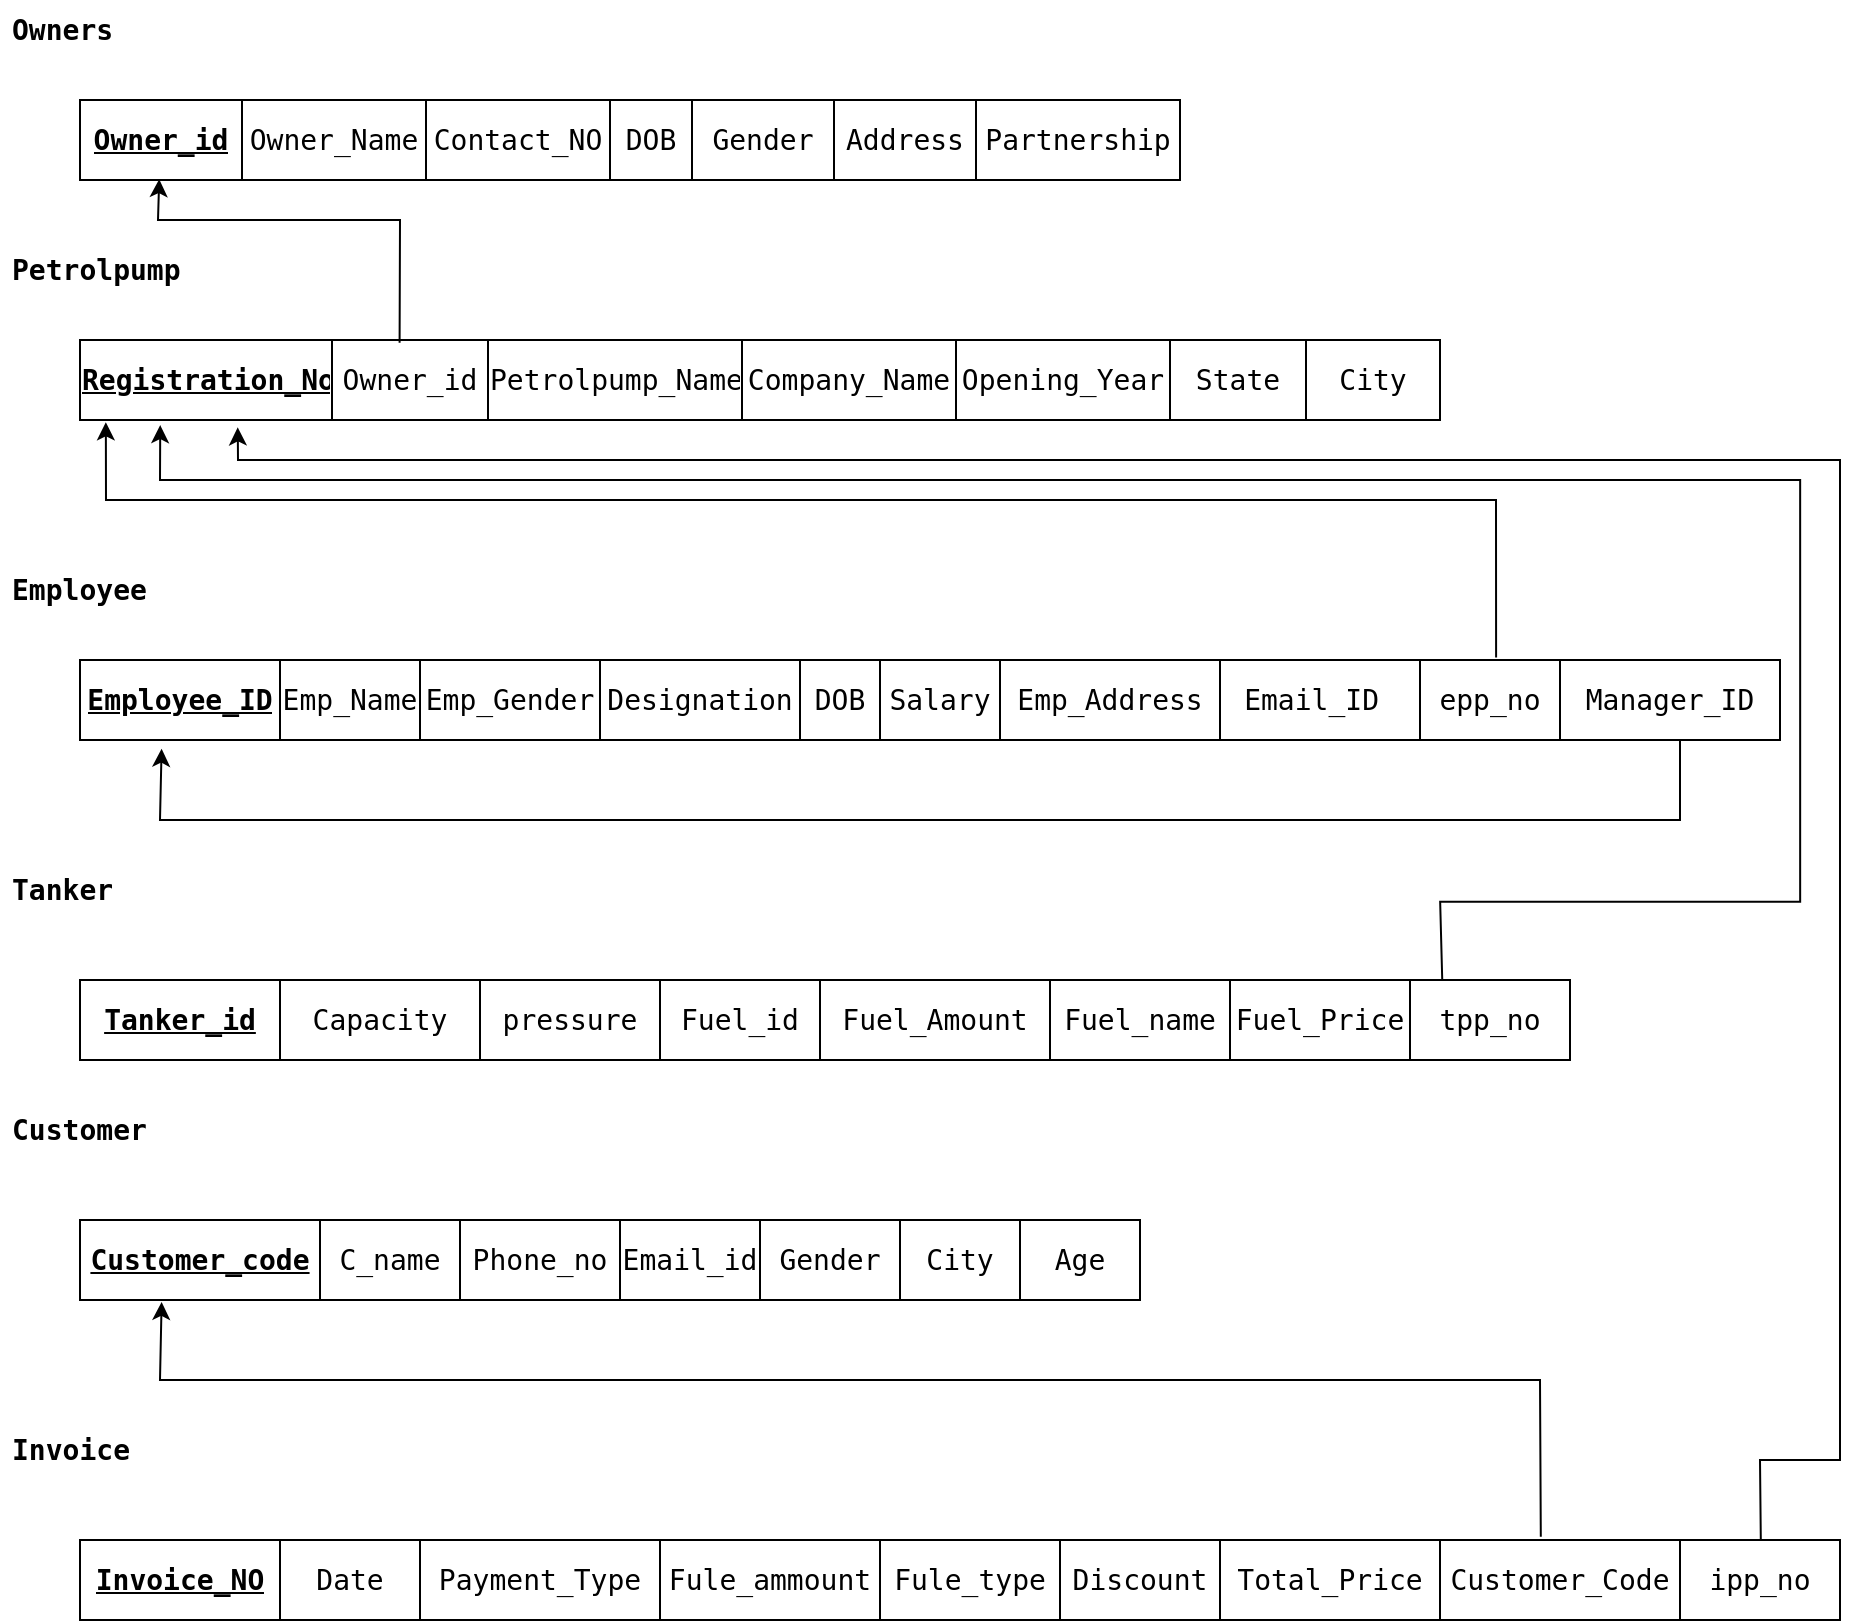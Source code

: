 <mxfile version="24.0.6" type="github">
  <diagram id="R2lEEEUBdFMjLlhIrx00" name="Page-1">
    <mxGraphModel dx="1623" dy="1943" grid="1" gridSize="10" guides="1" tooltips="1" connect="1" arrows="1" fold="1" page="1" pageScale="1" pageWidth="850" pageHeight="1100" math="0" shadow="0" extFonts="Permanent Marker^https://fonts.googleapis.com/css?family=Permanent+Marker">
      <root>
        <mxCell id="0" />
        <mxCell id="1" parent="0" />
        <mxCell id="Av1cpm-TCol3Lj4Ls6jg-45" value="" style="shape=table;startSize=0;container=1;collapsible=0;childLayout=tableLayout;" vertex="1" parent="1">
          <mxGeometry x="120" y="160" width="680" height="40" as="geometry" />
        </mxCell>
        <mxCell id="Av1cpm-TCol3Lj4Ls6jg-46" value="" style="shape=tableRow;horizontal=0;startSize=0;swimlaneHead=0;swimlaneBody=0;strokeColor=inherit;top=0;left=0;bottom=0;right=0;collapsible=0;dropTarget=0;fillColor=none;points=[[0,0.5],[1,0.5]];portConstraint=eastwest;" vertex="1" parent="Av1cpm-TCol3Lj4Ls6jg-45">
          <mxGeometry width="680" height="40" as="geometry" />
        </mxCell>
        <mxCell id="Av1cpm-TCol3Lj4Ls6jg-47" value="&lt;span style=&quot;font-family: &amp;quot;Söhne Mono&amp;quot;, Monaco, &amp;quot;Andale Mono&amp;quot;, &amp;quot;Ubuntu Mono&amp;quot;, monospace; font-size: 14px; text-align: left; white-space: pre; background-color: rgb(255, 255, 255);&quot;&gt;&lt;b style=&quot;&quot;&gt;&lt;u style=&quot;&quot;&gt;Registration_No&lt;/u&gt;&lt;/b&gt;&lt;/span&gt;" style="shape=partialRectangle;html=1;whiteSpace=wrap;connectable=0;strokeColor=inherit;overflow=hidden;fillColor=none;top=0;left=0;bottom=0;right=0;pointerEvents=1;" vertex="1" parent="Av1cpm-TCol3Lj4Ls6jg-46">
          <mxGeometry width="126" height="40" as="geometry">
            <mxRectangle width="126" height="40" as="alternateBounds" />
          </mxGeometry>
        </mxCell>
        <mxCell id="Av1cpm-TCol3Lj4Ls6jg-48" value="&lt;span style=&quot;font-family: &amp;quot;Söhne Mono&amp;quot;, Monaco, &amp;quot;Andale Mono&amp;quot;, &amp;quot;Ubuntu Mono&amp;quot;, monospace; font-size: 14px; text-align: left; white-space: pre; background-color: rgb(255, 255, 255);&quot;&gt;Owner_id&lt;/span&gt;" style="shape=partialRectangle;html=1;whiteSpace=wrap;connectable=0;strokeColor=inherit;overflow=hidden;fillColor=none;top=0;left=0;bottom=0;right=0;pointerEvents=1;" vertex="1" parent="Av1cpm-TCol3Lj4Ls6jg-46">
          <mxGeometry x="126" width="78" height="40" as="geometry">
            <mxRectangle width="78" height="40" as="alternateBounds" />
          </mxGeometry>
        </mxCell>
        <mxCell id="Av1cpm-TCol3Lj4Ls6jg-49" value="&lt;span style=&quot;font-family: &amp;quot;Söhne Mono&amp;quot;, Monaco, &amp;quot;Andale Mono&amp;quot;, &amp;quot;Ubuntu Mono&amp;quot;, monospace; font-size: 14px; text-align: left; white-space: pre; background-color: rgb(255, 255, 255);&quot;&gt;Petrolpump_Name&lt;/span&gt;" style="shape=partialRectangle;html=1;whiteSpace=wrap;connectable=0;strokeColor=inherit;overflow=hidden;fillColor=none;top=0;left=0;bottom=0;right=0;pointerEvents=1;" vertex="1" parent="Av1cpm-TCol3Lj4Ls6jg-46">
          <mxGeometry x="204" width="127" height="40" as="geometry">
            <mxRectangle width="127" height="40" as="alternateBounds" />
          </mxGeometry>
        </mxCell>
        <mxCell id="Av1cpm-TCol3Lj4Ls6jg-50" value="&lt;span style=&quot;font-family: &amp;quot;Söhne Mono&amp;quot;, Monaco, &amp;quot;Andale Mono&amp;quot;, &amp;quot;Ubuntu Mono&amp;quot;, monospace; font-size: 14px; text-align: left; white-space: pre; background-color: rgb(255, 255, 255);&quot;&gt;Company_Name&lt;/span&gt;" style="shape=partialRectangle;html=1;whiteSpace=wrap;connectable=0;strokeColor=inherit;overflow=hidden;fillColor=none;top=0;left=0;bottom=0;right=0;pointerEvents=1;" vertex="1" parent="Av1cpm-TCol3Lj4Ls6jg-46">
          <mxGeometry x="331" width="107" height="40" as="geometry">
            <mxRectangle width="107" height="40" as="alternateBounds" />
          </mxGeometry>
        </mxCell>
        <mxCell id="Av1cpm-TCol3Lj4Ls6jg-51" value="&lt;span style=&quot;font-family: &amp;quot;Söhne Mono&amp;quot;, Monaco, &amp;quot;Andale Mono&amp;quot;, &amp;quot;Ubuntu Mono&amp;quot;, monospace; font-size: 14px; text-align: left; white-space: pre; background-color: rgb(255, 255, 255);&quot;&gt;Opening_Year&lt;/span&gt;" style="shape=partialRectangle;html=1;whiteSpace=wrap;connectable=0;strokeColor=inherit;overflow=hidden;fillColor=none;top=0;left=0;bottom=0;right=0;pointerEvents=1;" vertex="1" parent="Av1cpm-TCol3Lj4Ls6jg-46">
          <mxGeometry x="438" width="107" height="40" as="geometry">
            <mxRectangle width="107" height="40" as="alternateBounds" />
          </mxGeometry>
        </mxCell>
        <mxCell id="Av1cpm-TCol3Lj4Ls6jg-52" value="&lt;span style=&quot;font-family: &amp;quot;Söhne Mono&amp;quot;, Monaco, &amp;quot;Andale Mono&amp;quot;, &amp;quot;Ubuntu Mono&amp;quot;, monospace; font-size: 14px; text-align: left; white-space: pre; background-color: rgb(255, 255, 255);&quot;&gt;State&lt;/span&gt;" style="shape=partialRectangle;html=1;whiteSpace=wrap;connectable=0;strokeColor=inherit;overflow=hidden;fillColor=none;top=0;left=0;bottom=0;right=0;pointerEvents=1;" vertex="1" parent="Av1cpm-TCol3Lj4Ls6jg-46">
          <mxGeometry x="545" width="68" height="40" as="geometry">
            <mxRectangle width="68" height="40" as="alternateBounds" />
          </mxGeometry>
        </mxCell>
        <mxCell id="Av1cpm-TCol3Lj4Ls6jg-53" value="&lt;span style=&quot;font-family: &amp;quot;Söhne Mono&amp;quot;, Monaco, &amp;quot;Andale Mono&amp;quot;, &amp;quot;Ubuntu Mono&amp;quot;, monospace; font-size: 14px; text-align: left; white-space: pre; background-color: rgb(255, 255, 255);&quot;&gt;City&lt;/span&gt;" style="shape=partialRectangle;html=1;whiteSpace=wrap;connectable=0;strokeColor=inherit;overflow=hidden;fillColor=none;top=0;left=0;bottom=0;right=0;pointerEvents=1;" vertex="1" parent="Av1cpm-TCol3Lj4Ls6jg-46">
          <mxGeometry x="613" width="67" height="40" as="geometry">
            <mxRectangle width="67" height="40" as="alternateBounds" />
          </mxGeometry>
        </mxCell>
        <mxCell id="Av1cpm-TCol3Lj4Ls6jg-55" value="" style="endArrow=classic;html=1;rounded=0;entryX=0.072;entryY=0.989;entryDx=0;entryDy=0;entryPerimeter=0;exitX=0.235;exitY=0.035;exitDx=0;exitDy=0;exitPerimeter=0;" edge="1" parent="1" source="Av1cpm-TCol3Lj4Ls6jg-46" target="Av1cpm-TCol3Lj4Ls6jg-37">
          <mxGeometry width="50" height="50" relative="1" as="geometry">
            <mxPoint x="162.5" y="119.72" as="sourcePoint" />
            <mxPoint x="270" y="230" as="targetPoint" />
            <Array as="points">
              <mxPoint x="280" y="100" />
              <mxPoint x="159" y="100" />
            </Array>
          </mxGeometry>
        </mxCell>
        <mxCell id="Av1cpm-TCol3Lj4Ls6jg-56" value="" style="shape=table;startSize=0;container=1;collapsible=0;childLayout=tableLayout;" vertex="1" parent="1">
          <mxGeometry x="120" y="320" width="850" height="40" as="geometry" />
        </mxCell>
        <mxCell id="Av1cpm-TCol3Lj4Ls6jg-57" value="" style="shape=tableRow;horizontal=0;startSize=0;swimlaneHead=0;swimlaneBody=0;strokeColor=inherit;top=0;left=0;bottom=0;right=0;collapsible=0;dropTarget=0;fillColor=none;points=[[0,0.5],[1,0.5]];portConstraint=eastwest;" vertex="1" parent="Av1cpm-TCol3Lj4Ls6jg-56">
          <mxGeometry width="850" height="40" as="geometry" />
        </mxCell>
        <mxCell id="Av1cpm-TCol3Lj4Ls6jg-58" value="&lt;span style=&quot;font-family: &amp;quot;Söhne Mono&amp;quot;, Monaco, &amp;quot;Andale Mono&amp;quot;, &amp;quot;Ubuntu Mono&amp;quot;, monospace; font-size: 14px; text-align: left; white-space: pre; background-color: rgb(255, 255, 255);&quot;&gt;&lt;b&gt;&lt;u&gt;Employee_ID&lt;/u&gt;&lt;/b&gt;&lt;/span&gt;" style="shape=partialRectangle;html=1;whiteSpace=wrap;connectable=0;strokeColor=inherit;overflow=hidden;fillColor=none;top=0;left=0;bottom=0;right=0;pointerEvents=1;" vertex="1" parent="Av1cpm-TCol3Lj4Ls6jg-57">
          <mxGeometry width="100" height="40" as="geometry">
            <mxRectangle width="100" height="40" as="alternateBounds" />
          </mxGeometry>
        </mxCell>
        <mxCell id="Av1cpm-TCol3Lj4Ls6jg-59" value="&lt;span style=&quot;font-family: &amp;quot;Söhne Mono&amp;quot;, Monaco, &amp;quot;Andale Mono&amp;quot;, &amp;quot;Ubuntu Mono&amp;quot;, monospace; font-size: 14px; text-align: left; white-space: pre; background-color: rgb(255, 255, 255);&quot;&gt;Emp_Name&lt;/span&gt;" style="shape=partialRectangle;html=1;whiteSpace=wrap;connectable=0;strokeColor=inherit;overflow=hidden;fillColor=none;top=0;left=0;bottom=0;right=0;pointerEvents=1;" vertex="1" parent="Av1cpm-TCol3Lj4Ls6jg-57">
          <mxGeometry x="100" width="70" height="40" as="geometry">
            <mxRectangle width="70" height="40" as="alternateBounds" />
          </mxGeometry>
        </mxCell>
        <mxCell id="Av1cpm-TCol3Lj4Ls6jg-60" value="&lt;span style=&quot;font-family: &amp;quot;Söhne Mono&amp;quot;, Monaco, &amp;quot;Andale Mono&amp;quot;, &amp;quot;Ubuntu Mono&amp;quot;, monospace; font-size: 14px; text-align: left; white-space: pre; background-color: rgb(255, 255, 255);&quot;&gt;Emp_Gender&lt;/span&gt;" style="shape=partialRectangle;html=1;whiteSpace=wrap;connectable=0;strokeColor=inherit;overflow=hidden;fillColor=none;top=0;left=0;bottom=0;right=0;pointerEvents=1;" vertex="1" parent="Av1cpm-TCol3Lj4Ls6jg-57">
          <mxGeometry x="170" width="90" height="40" as="geometry">
            <mxRectangle width="90" height="40" as="alternateBounds" />
          </mxGeometry>
        </mxCell>
        <mxCell id="Av1cpm-TCol3Lj4Ls6jg-61" value="&lt;span style=&quot;font-family: &amp;quot;Söhne Mono&amp;quot;, Monaco, &amp;quot;Andale Mono&amp;quot;, &amp;quot;Ubuntu Mono&amp;quot;, monospace; font-size: 14px; text-align: left; white-space: pre; background-color: rgb(255, 255, 255);&quot;&gt;Designation&lt;/span&gt;" style="shape=partialRectangle;html=1;whiteSpace=wrap;connectable=0;strokeColor=inherit;overflow=hidden;fillColor=none;top=0;left=0;bottom=0;right=0;pointerEvents=1;" vertex="1" parent="Av1cpm-TCol3Lj4Ls6jg-57">
          <mxGeometry x="260" width="100" height="40" as="geometry">
            <mxRectangle width="100" height="40" as="alternateBounds" />
          </mxGeometry>
        </mxCell>
        <mxCell id="Av1cpm-TCol3Lj4Ls6jg-62" value="&lt;span style=&quot;font-family: &amp;quot;Söhne Mono&amp;quot;, Monaco, &amp;quot;Andale Mono&amp;quot;, &amp;quot;Ubuntu Mono&amp;quot;, monospace; font-size: 14px; text-align: left; white-space: pre; background-color: rgb(255, 255, 255);&quot;&gt;DOB&lt;/span&gt;" style="shape=partialRectangle;html=1;whiteSpace=wrap;connectable=0;strokeColor=inherit;overflow=hidden;fillColor=none;top=0;left=0;bottom=0;right=0;pointerEvents=1;" vertex="1" parent="Av1cpm-TCol3Lj4Ls6jg-57">
          <mxGeometry x="360" width="40" height="40" as="geometry">
            <mxRectangle width="40" height="40" as="alternateBounds" />
          </mxGeometry>
        </mxCell>
        <mxCell id="Av1cpm-TCol3Lj4Ls6jg-63" value="&lt;span style=&quot;font-family: &amp;quot;Söhne Mono&amp;quot;, Monaco, &amp;quot;Andale Mono&amp;quot;, &amp;quot;Ubuntu Mono&amp;quot;, monospace; font-size: 14px; text-align: left; white-space: pre; background-color: rgb(255, 255, 255);&quot;&gt;Salary&lt;/span&gt;" style="shape=partialRectangle;html=1;whiteSpace=wrap;connectable=0;strokeColor=inherit;overflow=hidden;fillColor=none;top=0;left=0;bottom=0;right=0;pointerEvents=1;" vertex="1" parent="Av1cpm-TCol3Lj4Ls6jg-57">
          <mxGeometry x="400" width="60" height="40" as="geometry">
            <mxRectangle width="60" height="40" as="alternateBounds" />
          </mxGeometry>
        </mxCell>
        <mxCell id="Av1cpm-TCol3Lj4Ls6jg-64" value="&lt;span style=&quot;font-family: &amp;quot;Söhne Mono&amp;quot;, Monaco, &amp;quot;Andale Mono&amp;quot;, &amp;quot;Ubuntu Mono&amp;quot;, monospace; font-size: 14px; text-align: left; white-space: pre; background-color: rgb(255, 255, 255);&quot;&gt;Emp_Address&lt;/span&gt;" style="shape=partialRectangle;html=1;whiteSpace=wrap;connectable=0;strokeColor=inherit;overflow=hidden;fillColor=none;top=0;left=0;bottom=0;right=0;pointerEvents=1;" vertex="1" parent="Av1cpm-TCol3Lj4Ls6jg-57">
          <mxGeometry x="460" width="110" height="40" as="geometry">
            <mxRectangle width="110" height="40" as="alternateBounds" />
          </mxGeometry>
        </mxCell>
        <mxCell id="Av1cpm-TCol3Lj4Ls6jg-65" value="&lt;span style=&quot;font-family: &amp;quot;Söhne Mono&amp;quot;, Monaco, &amp;quot;Andale Mono&amp;quot;, &amp;quot;Ubuntu Mono&amp;quot;, monospace; font-size: 14px; text-align: left; white-space: pre; background-color: rgb(255, 255, 255);&quot;&gt;Email_ID &lt;/span&gt;" style="shape=partialRectangle;html=1;whiteSpace=wrap;connectable=0;strokeColor=inherit;overflow=hidden;fillColor=none;top=0;left=0;bottom=0;right=0;pointerEvents=1;" vertex="1" parent="Av1cpm-TCol3Lj4Ls6jg-57">
          <mxGeometry x="570" width="100" height="40" as="geometry">
            <mxRectangle width="100" height="40" as="alternateBounds" />
          </mxGeometry>
        </mxCell>
        <mxCell id="Av1cpm-TCol3Lj4Ls6jg-66" value="&lt;span style=&quot;font-family: &amp;quot;Söhne Mono&amp;quot;, Monaco, &amp;quot;Andale Mono&amp;quot;, &amp;quot;Ubuntu Mono&amp;quot;, monospace; font-size: 14px; text-align: left; white-space: pre; background-color: rgb(255, 255, 255);&quot;&gt;epp_no&lt;/span&gt;" style="shape=partialRectangle;html=1;whiteSpace=wrap;connectable=0;strokeColor=inherit;overflow=hidden;fillColor=none;top=0;left=0;bottom=0;right=0;pointerEvents=1;" vertex="1" parent="Av1cpm-TCol3Lj4Ls6jg-57">
          <mxGeometry x="670" width="70" height="40" as="geometry">
            <mxRectangle width="70" height="40" as="alternateBounds" />
          </mxGeometry>
        </mxCell>
        <mxCell id="Av1cpm-TCol3Lj4Ls6jg-67" value="&lt;span style=&quot;font-family: &amp;quot;Söhne Mono&amp;quot;, Monaco, &amp;quot;Andale Mono&amp;quot;, &amp;quot;Ubuntu Mono&amp;quot;, monospace; font-size: 14px; text-align: left; white-space: pre; background-color: rgb(255, 255, 255);&quot;&gt;Manager_ID&lt;/span&gt;" style="shape=partialRectangle;html=1;whiteSpace=wrap;connectable=0;strokeColor=inherit;overflow=hidden;fillColor=none;top=0;left=0;bottom=0;right=0;pointerEvents=1;" vertex="1" parent="Av1cpm-TCol3Lj4Ls6jg-57">
          <mxGeometry x="740" width="110" height="40" as="geometry">
            <mxRectangle width="110" height="40" as="alternateBounds" />
          </mxGeometry>
        </mxCell>
        <mxCell id="Av1cpm-TCol3Lj4Ls6jg-69" value="" style="endArrow=classic;html=1;rounded=0;entryX=0.048;entryY=1.109;entryDx=0;entryDy=0;entryPerimeter=0;" edge="1" parent="Av1cpm-TCol3Lj4Ls6jg-56" target="Av1cpm-TCol3Lj4Ls6jg-57">
          <mxGeometry width="50" height="50" relative="1" as="geometry">
            <mxPoint x="800" y="40" as="sourcePoint" />
            <mxPoint x="460" y="150" as="targetPoint" />
            <Array as="points">
              <mxPoint x="800" y="80" />
              <mxPoint x="40" y="80" />
            </Array>
          </mxGeometry>
        </mxCell>
        <mxCell id="Av1cpm-TCol3Lj4Ls6jg-68" value="" style="endArrow=classic;html=1;rounded=0;entryX=0.019;entryY=1.029;entryDx=0;entryDy=0;entryPerimeter=0;exitX=0.833;exitY=-0.032;exitDx=0;exitDy=0;exitPerimeter=0;" edge="1" parent="1" source="Av1cpm-TCol3Lj4Ls6jg-57" target="Av1cpm-TCol3Lj4Ls6jg-46">
          <mxGeometry width="50" height="50" relative="1" as="geometry">
            <mxPoint x="460" y="400" as="sourcePoint" />
            <mxPoint x="70" y="260" as="targetPoint" />
            <Array as="points">
              <mxPoint x="828" y="240" />
              <mxPoint x="133" y="240" />
            </Array>
          </mxGeometry>
        </mxCell>
        <mxCell id="Av1cpm-TCol3Lj4Ls6jg-70" value="" style="shape=table;startSize=0;container=1;collapsible=0;childLayout=tableLayout;" vertex="1" parent="1">
          <mxGeometry x="120" y="480" width="745" height="40" as="geometry" />
        </mxCell>
        <mxCell id="Av1cpm-TCol3Lj4Ls6jg-71" value="" style="shape=tableRow;horizontal=0;startSize=0;swimlaneHead=0;swimlaneBody=0;strokeColor=inherit;top=0;left=0;bottom=0;right=0;collapsible=0;dropTarget=0;fillColor=none;points=[[0,0.5],[1,0.5]];portConstraint=eastwest;" vertex="1" parent="Av1cpm-TCol3Lj4Ls6jg-70">
          <mxGeometry width="745" height="40" as="geometry" />
        </mxCell>
        <mxCell id="Av1cpm-TCol3Lj4Ls6jg-72" value="&lt;b style=&quot;font-family: &amp;quot;Söhne Mono&amp;quot;, Monaco, &amp;quot;Andale Mono&amp;quot;, &amp;quot;Ubuntu Mono&amp;quot;, monospace; font-size: 14px; text-align: left; white-space: pre;&quot;&gt;&lt;u&gt;Tanker_id&lt;/u&gt;&lt;/b&gt;" style="shape=partialRectangle;html=1;whiteSpace=wrap;connectable=0;strokeColor=inherit;overflow=hidden;fillColor=none;top=0;left=0;bottom=0;right=0;pointerEvents=1;" vertex="1" parent="Av1cpm-TCol3Lj4Ls6jg-71">
          <mxGeometry width="100" height="40" as="geometry">
            <mxRectangle width="100" height="40" as="alternateBounds" />
          </mxGeometry>
        </mxCell>
        <mxCell id="Av1cpm-TCol3Lj4Ls6jg-73" value="&lt;div style=&quot;text-align: left;&quot;&gt;&lt;span style=&quot;background-color: initial; font-size: 14px; white-space: pre;&quot;&gt;&lt;font face=&quot;Söhne Mono, Monaco, Andale Mono, Ubuntu Mono, monospace&quot;&gt;Capacity&lt;/font&gt;&lt;/span&gt;&lt;/div&gt;" style="shape=partialRectangle;html=1;whiteSpace=wrap;connectable=0;strokeColor=inherit;overflow=hidden;fillColor=none;top=0;left=0;bottom=0;right=0;pointerEvents=1;" vertex="1" parent="Av1cpm-TCol3Lj4Ls6jg-71">
          <mxGeometry x="100" width="100" height="40" as="geometry">
            <mxRectangle width="100" height="40" as="alternateBounds" />
          </mxGeometry>
        </mxCell>
        <mxCell id="Av1cpm-TCol3Lj4Ls6jg-74" value="&lt;div style=&quot;text-align: left;&quot;&gt;&lt;span style=&quot;background-color: initial; font-size: 14px; white-space: pre;&quot;&gt;&lt;font face=&quot;Söhne Mono, Monaco, Andale Mono, Ubuntu Mono, monospace&quot;&gt;pressure&lt;/font&gt;&lt;/span&gt;&lt;/div&gt;" style="shape=partialRectangle;html=1;whiteSpace=wrap;connectable=0;strokeColor=inherit;overflow=hidden;fillColor=none;top=0;left=0;bottom=0;right=0;pointerEvents=1;" vertex="1" parent="Av1cpm-TCol3Lj4Ls6jg-71">
          <mxGeometry x="200" width="90" height="40" as="geometry">
            <mxRectangle width="90" height="40" as="alternateBounds" />
          </mxGeometry>
        </mxCell>
        <mxCell id="Av1cpm-TCol3Lj4Ls6jg-75" value="&lt;div style=&quot;text-align: left;&quot;&gt;&lt;span style=&quot;background-color: initial; font-size: 14px; white-space: pre;&quot;&gt;&lt;font face=&quot;Söhne Mono, Monaco, Andale Mono, Ubuntu Mono, monospace&quot;&gt;Fuel_id&lt;/font&gt;&lt;/span&gt;&lt;/div&gt;" style="shape=partialRectangle;html=1;whiteSpace=wrap;connectable=0;strokeColor=inherit;overflow=hidden;fillColor=none;top=0;left=0;bottom=0;right=0;pointerEvents=1;" vertex="1" parent="Av1cpm-TCol3Lj4Ls6jg-71">
          <mxGeometry x="290" width="80" height="40" as="geometry">
            <mxRectangle width="80" height="40" as="alternateBounds" />
          </mxGeometry>
        </mxCell>
        <mxCell id="Av1cpm-TCol3Lj4Ls6jg-76" value="&lt;div style=&quot;text-align: left;&quot;&gt;&lt;span style=&quot;background-color: initial; font-size: 14px; white-space: pre;&quot;&gt;&lt;font face=&quot;Söhne Mono, Monaco, Andale Mono, Ubuntu Mono, monospace&quot;&gt;Fuel_Amount&lt;/font&gt;&lt;/span&gt;&lt;/div&gt;" style="shape=partialRectangle;html=1;whiteSpace=wrap;connectable=0;strokeColor=inherit;overflow=hidden;fillColor=none;top=0;left=0;bottom=0;right=0;pointerEvents=1;" vertex="1" parent="Av1cpm-TCol3Lj4Ls6jg-71">
          <mxGeometry x="370" width="115" height="40" as="geometry">
            <mxRectangle width="115" height="40" as="alternateBounds" />
          </mxGeometry>
        </mxCell>
        <mxCell id="Av1cpm-TCol3Lj4Ls6jg-77" value="&lt;div style=&quot;text-align: left;&quot;&gt;&lt;span style=&quot;background-color: initial; font-size: 14px; white-space: pre;&quot;&gt;&lt;font face=&quot;Söhne Mono, Monaco, Andale Mono, Ubuntu Mono, monospace&quot;&gt;Fuel_name&lt;/font&gt;&lt;/span&gt;&lt;/div&gt;" style="shape=partialRectangle;html=1;whiteSpace=wrap;connectable=0;strokeColor=inherit;overflow=hidden;fillColor=none;top=0;left=0;bottom=0;right=0;pointerEvents=1;" vertex="1" parent="Av1cpm-TCol3Lj4Ls6jg-71">
          <mxGeometry x="485" width="90" height="40" as="geometry">
            <mxRectangle width="90" height="40" as="alternateBounds" />
          </mxGeometry>
        </mxCell>
        <mxCell id="Av1cpm-TCol3Lj4Ls6jg-78" value="&lt;div style=&quot;text-align: left;&quot;&gt;&lt;span style=&quot;background-color: initial; font-size: 14px; white-space: pre;&quot;&gt;&lt;font face=&quot;Söhne Mono, Monaco, Andale Mono, Ubuntu Mono, monospace&quot;&gt;Fuel_Price&lt;/font&gt;&lt;/span&gt;&lt;/div&gt;" style="shape=partialRectangle;html=1;whiteSpace=wrap;connectable=0;strokeColor=inherit;overflow=hidden;fillColor=none;top=0;left=0;bottom=0;right=0;pointerEvents=1;" vertex="1" parent="Av1cpm-TCol3Lj4Ls6jg-71">
          <mxGeometry x="575" width="90" height="40" as="geometry">
            <mxRectangle width="90" height="40" as="alternateBounds" />
          </mxGeometry>
        </mxCell>
        <mxCell id="Av1cpm-TCol3Lj4Ls6jg-79" value="&lt;div style=&quot;text-align: left;&quot;&gt;&lt;span style=&quot;background-color: initial; font-size: 14px; white-space: pre;&quot;&gt;&lt;font face=&quot;Söhne Mono, Monaco, Andale Mono, Ubuntu Mono, monospace&quot;&gt;tpp_no&lt;/font&gt;&lt;/span&gt;&lt;/div&gt;" style="shape=partialRectangle;html=1;whiteSpace=wrap;connectable=0;strokeColor=inherit;overflow=hidden;fillColor=none;top=0;left=0;bottom=0;right=0;pointerEvents=1;" vertex="1" parent="Av1cpm-TCol3Lj4Ls6jg-71">
          <mxGeometry x="665" width="80" height="40" as="geometry">
            <mxRectangle width="80" height="40" as="alternateBounds" />
          </mxGeometry>
        </mxCell>
        <mxCell id="Av1cpm-TCol3Lj4Ls6jg-36" value="" style="shape=table;startSize=0;container=1;collapsible=0;childLayout=tableLayout;" vertex="1" parent="1">
          <mxGeometry x="120" y="40" width="550" height="40" as="geometry" />
        </mxCell>
        <mxCell id="Av1cpm-TCol3Lj4Ls6jg-37" value="" style="shape=tableRow;horizontal=0;startSize=0;swimlaneHead=0;swimlaneBody=0;strokeColor=inherit;top=0;left=0;bottom=0;right=0;collapsible=0;dropTarget=0;fillColor=none;points=[[0,0.5],[1,0.5]];portConstraint=eastwest;" vertex="1" parent="Av1cpm-TCol3Lj4Ls6jg-36">
          <mxGeometry width="550" height="40" as="geometry" />
        </mxCell>
        <mxCell id="Av1cpm-TCol3Lj4Ls6jg-38" value="&lt;span style=&quot;font-family: &amp;quot;Söhne Mono&amp;quot;, Monaco, &amp;quot;Andale Mono&amp;quot;, &amp;quot;Ubuntu Mono&amp;quot;, monospace; font-size: 14px; text-align: left; white-space: pre; background-color: rgb(255, 255, 255);&quot;&gt;&lt;b&gt;&lt;u&gt;Owner_id&lt;/u&gt;&lt;/b&gt;&lt;/span&gt;" style="shape=partialRectangle;html=1;whiteSpace=wrap;connectable=0;strokeColor=inherit;overflow=hidden;fillColor=none;top=0;left=0;bottom=0;right=0;pointerEvents=1;" vertex="1" parent="Av1cpm-TCol3Lj4Ls6jg-37">
          <mxGeometry width="81" height="40" as="geometry">
            <mxRectangle width="81" height="40" as="alternateBounds" />
          </mxGeometry>
        </mxCell>
        <mxCell id="Av1cpm-TCol3Lj4Ls6jg-39" value="&lt;span style=&quot;font-family: &amp;quot;Söhne Mono&amp;quot;, Monaco, &amp;quot;Andale Mono&amp;quot;, &amp;quot;Ubuntu Mono&amp;quot;, monospace; font-size: 14px; text-align: left; white-space: pre; background-color: rgb(255, 255, 255);&quot;&gt;Owner_Name&lt;/span&gt;" style="shape=partialRectangle;html=1;whiteSpace=wrap;connectable=0;strokeColor=inherit;overflow=hidden;fillColor=none;top=0;left=0;bottom=0;right=0;pointerEvents=1;" vertex="1" parent="Av1cpm-TCol3Lj4Ls6jg-37">
          <mxGeometry x="81" width="92" height="40" as="geometry">
            <mxRectangle width="92" height="40" as="alternateBounds" />
          </mxGeometry>
        </mxCell>
        <mxCell id="Av1cpm-TCol3Lj4Ls6jg-40" value="&lt;span style=&quot;font-family: &amp;quot;Söhne Mono&amp;quot;, Monaco, &amp;quot;Andale Mono&amp;quot;, &amp;quot;Ubuntu Mono&amp;quot;, monospace; font-size: 14px; text-align: left; white-space: pre; background-color: rgb(255, 255, 255);&quot;&gt;Contact_NO&lt;/span&gt;" style="shape=partialRectangle;html=1;whiteSpace=wrap;connectable=0;strokeColor=inherit;overflow=hidden;fillColor=none;top=0;left=0;bottom=0;right=0;pointerEvents=1;" vertex="1" parent="Av1cpm-TCol3Lj4Ls6jg-37">
          <mxGeometry x="173" width="92" height="40" as="geometry">
            <mxRectangle width="92" height="40" as="alternateBounds" />
          </mxGeometry>
        </mxCell>
        <mxCell id="Av1cpm-TCol3Lj4Ls6jg-41" value="&lt;span style=&quot;font-family: &amp;quot;Söhne Mono&amp;quot;, Monaco, &amp;quot;Andale Mono&amp;quot;, &amp;quot;Ubuntu Mono&amp;quot;, monospace; font-size: 14px; text-align: left; white-space: pre; background-color: rgb(255, 255, 255);&quot;&gt;DOB&lt;/span&gt;" style="shape=partialRectangle;html=1;whiteSpace=wrap;connectable=0;strokeColor=inherit;overflow=hidden;fillColor=none;top=0;left=0;bottom=0;right=0;pointerEvents=1;" vertex="1" parent="Av1cpm-TCol3Lj4Ls6jg-37">
          <mxGeometry x="265" width="41" height="40" as="geometry">
            <mxRectangle width="41" height="40" as="alternateBounds" />
          </mxGeometry>
        </mxCell>
        <mxCell id="Av1cpm-TCol3Lj4Ls6jg-42" value="&lt;span style=&quot;font-family: &amp;quot;Söhne Mono&amp;quot;, Monaco, &amp;quot;Andale Mono&amp;quot;, &amp;quot;Ubuntu Mono&amp;quot;, monospace; font-size: 14px; text-align: left; white-space: pre; background-color: rgb(255, 255, 255);&quot;&gt;Gender&lt;/span&gt;" style="shape=partialRectangle;html=1;whiteSpace=wrap;connectable=0;strokeColor=inherit;overflow=hidden;fillColor=none;top=0;left=0;bottom=0;right=0;pointerEvents=1;" vertex="1" parent="Av1cpm-TCol3Lj4Ls6jg-37">
          <mxGeometry x="306" width="71" height="40" as="geometry">
            <mxRectangle width="71" height="40" as="alternateBounds" />
          </mxGeometry>
        </mxCell>
        <mxCell id="Av1cpm-TCol3Lj4Ls6jg-43" value="&lt;span style=&quot;font-family: &amp;quot;Söhne Mono&amp;quot;, Monaco, &amp;quot;Andale Mono&amp;quot;, &amp;quot;Ubuntu Mono&amp;quot;, monospace; font-size: 14px; text-align: left; white-space: pre; background-color: rgb(255, 255, 255);&quot;&gt;Address&lt;/span&gt;" style="shape=partialRectangle;html=1;whiteSpace=wrap;connectable=0;strokeColor=inherit;overflow=hidden;fillColor=none;top=0;left=0;bottom=0;right=0;pointerEvents=1;" vertex="1" parent="Av1cpm-TCol3Lj4Ls6jg-37">
          <mxGeometry x="377" width="71" height="40" as="geometry">
            <mxRectangle width="71" height="40" as="alternateBounds" />
          </mxGeometry>
        </mxCell>
        <mxCell id="Av1cpm-TCol3Lj4Ls6jg-44" value="&lt;span style=&quot;font-family: &amp;quot;Söhne Mono&amp;quot;, Monaco, &amp;quot;Andale Mono&amp;quot;, &amp;quot;Ubuntu Mono&amp;quot;, monospace; font-size: 14px; text-align: left; white-space: pre; background-color: rgb(255, 255, 255);&quot;&gt;Partnership&lt;/span&gt;" style="shape=partialRectangle;html=1;whiteSpace=wrap;connectable=0;strokeColor=inherit;overflow=hidden;fillColor=none;top=0;left=0;bottom=0;right=0;pointerEvents=1;" vertex="1" parent="Av1cpm-TCol3Lj4Ls6jg-37">
          <mxGeometry x="448" width="102" height="40" as="geometry">
            <mxRectangle width="102" height="40" as="alternateBounds" />
          </mxGeometry>
        </mxCell>
        <mxCell id="Av1cpm-TCol3Lj4Ls6jg-80" value="" style="endArrow=classic;html=1;rounded=0;exitX=0.941;exitY=-0.022;exitDx=0;exitDy=0;exitPerimeter=0;entryX=0.059;entryY=1.064;entryDx=0;entryDy=0;entryPerimeter=0;" edge="1" parent="1" target="Av1cpm-TCol3Lj4Ls6jg-46">
          <mxGeometry width="50" height="50" relative="1" as="geometry">
            <mxPoint x="801.125" y="480.0" as="sourcePoint" />
            <mxPoint x="130" y="200.88" as="targetPoint" />
            <Array as="points">
              <mxPoint x="800.08" y="440.88" />
              <mxPoint x="980.08" y="440.88" />
              <mxPoint x="980.08" y="230" />
              <mxPoint x="160" y="230" />
            </Array>
          </mxGeometry>
        </mxCell>
        <mxCell id="Av1cpm-TCol3Lj4Ls6jg-81" value="" style="shape=table;startSize=0;container=1;collapsible=0;childLayout=tableLayout;" vertex="1" parent="1">
          <mxGeometry x="120" y="600" width="530" height="40" as="geometry" />
        </mxCell>
        <mxCell id="Av1cpm-TCol3Lj4Ls6jg-82" value="" style="shape=tableRow;horizontal=0;startSize=0;swimlaneHead=0;swimlaneBody=0;strokeColor=inherit;top=0;left=0;bottom=0;right=0;collapsible=0;dropTarget=0;fillColor=none;points=[[0,0.5],[1,0.5]];portConstraint=eastwest;" vertex="1" parent="Av1cpm-TCol3Lj4Ls6jg-81">
          <mxGeometry width="530" height="40" as="geometry" />
        </mxCell>
        <mxCell id="Av1cpm-TCol3Lj4Ls6jg-83" value="&lt;b style=&quot;font-family: &amp;quot;Söhne Mono&amp;quot;, Monaco, &amp;quot;Andale Mono&amp;quot;, &amp;quot;Ubuntu Mono&amp;quot;, monospace; font-size: 14px; text-align: left; white-space: pre;&quot;&gt;&lt;u&gt;Customer_code&lt;/u&gt;&lt;/b&gt;" style="shape=partialRectangle;html=1;whiteSpace=wrap;connectable=0;strokeColor=inherit;overflow=hidden;fillColor=none;top=0;left=0;bottom=0;right=0;pointerEvents=1;" vertex="1" parent="Av1cpm-TCol3Lj4Ls6jg-82">
          <mxGeometry width="120" height="40" as="geometry">
            <mxRectangle width="120" height="40" as="alternateBounds" />
          </mxGeometry>
        </mxCell>
        <mxCell id="Av1cpm-TCol3Lj4Ls6jg-84" value="&lt;div style=&quot;text-align: left;&quot;&gt;&lt;span style=&quot;background-color: initial; font-size: 14px; white-space: pre;&quot;&gt;&lt;font face=&quot;Söhne Mono, Monaco, Andale Mono, Ubuntu Mono, monospace&quot;&gt;C_name&lt;/font&gt;&lt;/span&gt;&lt;/div&gt;" style="shape=partialRectangle;html=1;whiteSpace=wrap;connectable=0;strokeColor=inherit;overflow=hidden;fillColor=none;top=0;left=0;bottom=0;right=0;pointerEvents=1;" vertex="1" parent="Av1cpm-TCol3Lj4Ls6jg-82">
          <mxGeometry x="120" width="70" height="40" as="geometry">
            <mxRectangle width="70" height="40" as="alternateBounds" />
          </mxGeometry>
        </mxCell>
        <mxCell id="Av1cpm-TCol3Lj4Ls6jg-85" value="&lt;div style=&quot;text-align: left;&quot;&gt;&lt;span style=&quot;background-color: initial; font-size: 14px; white-space: pre;&quot;&gt;&lt;font face=&quot;Söhne Mono, Monaco, Andale Mono, Ubuntu Mono, monospace&quot;&gt;Phone_no&lt;/font&gt;&lt;/span&gt;&lt;/div&gt;" style="shape=partialRectangle;html=1;whiteSpace=wrap;connectable=0;strokeColor=inherit;overflow=hidden;fillColor=none;top=0;left=0;bottom=0;right=0;pointerEvents=1;" vertex="1" parent="Av1cpm-TCol3Lj4Ls6jg-82">
          <mxGeometry x="190" width="80" height="40" as="geometry">
            <mxRectangle width="80" height="40" as="alternateBounds" />
          </mxGeometry>
        </mxCell>
        <mxCell id="Av1cpm-TCol3Lj4Ls6jg-86" value="&lt;div style=&quot;text-align: left;&quot;&gt;&lt;span style=&quot;background-color: initial; font-size: 14px; white-space: pre;&quot;&gt;&lt;font face=&quot;Söhne Mono, Monaco, Andale Mono, Ubuntu Mono, monospace&quot;&gt;Email_id&lt;/font&gt;&lt;/span&gt;&lt;/div&gt;" style="shape=partialRectangle;html=1;whiteSpace=wrap;connectable=0;strokeColor=inherit;overflow=hidden;fillColor=none;top=0;left=0;bottom=0;right=0;pointerEvents=1;" vertex="1" parent="Av1cpm-TCol3Lj4Ls6jg-82">
          <mxGeometry x="270" width="70" height="40" as="geometry">
            <mxRectangle width="70" height="40" as="alternateBounds" />
          </mxGeometry>
        </mxCell>
        <mxCell id="Av1cpm-TCol3Lj4Ls6jg-87" value="&lt;div style=&quot;text-align: left;&quot;&gt;&lt;span style=&quot;background-color: initial; font-size: 14px; white-space: pre;&quot;&gt;&lt;font face=&quot;Söhne Mono, Monaco, Andale Mono, Ubuntu Mono, monospace&quot;&gt;Gender&lt;/font&gt;&lt;/span&gt;&lt;/div&gt;" style="shape=partialRectangle;html=1;whiteSpace=wrap;connectable=0;strokeColor=inherit;overflow=hidden;fillColor=none;top=0;left=0;bottom=0;right=0;pointerEvents=1;" vertex="1" parent="Av1cpm-TCol3Lj4Ls6jg-82">
          <mxGeometry x="340" width="70" height="40" as="geometry">
            <mxRectangle width="70" height="40" as="alternateBounds" />
          </mxGeometry>
        </mxCell>
        <mxCell id="Av1cpm-TCol3Lj4Ls6jg-88" value="&lt;div style=&quot;text-align: left;&quot;&gt;&lt;span style=&quot;background-color: initial; font-size: 14px; white-space: pre;&quot;&gt;&lt;font face=&quot;Söhne Mono, Monaco, Andale Mono, Ubuntu Mono, monospace&quot;&gt;City&lt;/font&gt;&lt;/span&gt;&lt;/div&gt;" style="shape=partialRectangle;html=1;whiteSpace=wrap;connectable=0;strokeColor=inherit;overflow=hidden;fillColor=none;top=0;left=0;bottom=0;right=0;pointerEvents=1;" vertex="1" parent="Av1cpm-TCol3Lj4Ls6jg-82">
          <mxGeometry x="410" width="60" height="40" as="geometry">
            <mxRectangle width="60" height="40" as="alternateBounds" />
          </mxGeometry>
        </mxCell>
        <mxCell id="Av1cpm-TCol3Lj4Ls6jg-89" value="&lt;div style=&quot;text-align: left;&quot;&gt;&lt;span style=&quot;background-color: initial; font-size: 14px; white-space: pre;&quot;&gt;&lt;font face=&quot;Söhne Mono, Monaco, Andale Mono, Ubuntu Mono, monospace&quot;&gt;Age&lt;/font&gt;&lt;/span&gt;&lt;/div&gt;" style="shape=partialRectangle;html=1;whiteSpace=wrap;connectable=0;strokeColor=inherit;overflow=hidden;fillColor=none;top=0;left=0;bottom=0;right=0;pointerEvents=1;" vertex="1" parent="Av1cpm-TCol3Lj4Ls6jg-82">
          <mxGeometry x="470" width="60" height="40" as="geometry">
            <mxRectangle width="60" height="40" as="alternateBounds" />
          </mxGeometry>
        </mxCell>
        <mxCell id="Av1cpm-TCol3Lj4Ls6jg-91" value="" style="shape=table;startSize=0;container=1;collapsible=0;childLayout=tableLayout;" vertex="1" parent="1">
          <mxGeometry x="120" y="760" width="880" height="40" as="geometry" />
        </mxCell>
        <mxCell id="Av1cpm-TCol3Lj4Ls6jg-92" value="" style="shape=tableRow;horizontal=0;startSize=0;swimlaneHead=0;swimlaneBody=0;strokeColor=inherit;top=0;left=0;bottom=0;right=0;collapsible=0;dropTarget=0;fillColor=none;points=[[0,0.5],[1,0.5]];portConstraint=eastwest;" vertex="1" parent="Av1cpm-TCol3Lj4Ls6jg-91">
          <mxGeometry width="880" height="40" as="geometry" />
        </mxCell>
        <mxCell id="Av1cpm-TCol3Lj4Ls6jg-93" value="&lt;span style=&quot;font-family: &amp;quot;Söhne Mono&amp;quot;, Monaco, &amp;quot;Andale Mono&amp;quot;, &amp;quot;Ubuntu Mono&amp;quot;, monospace; font-size: 14px; text-align: left; white-space: pre;&quot;&gt;&lt;u&gt;&lt;b&gt;Invoice_NO&lt;/b&gt;&lt;/u&gt;&lt;/span&gt;" style="shape=partialRectangle;html=1;whiteSpace=wrap;connectable=0;strokeColor=inherit;overflow=hidden;fillColor=none;top=0;left=0;bottom=0;right=0;pointerEvents=1;" vertex="1" parent="Av1cpm-TCol3Lj4Ls6jg-92">
          <mxGeometry width="100" height="40" as="geometry">
            <mxRectangle width="100" height="40" as="alternateBounds" />
          </mxGeometry>
        </mxCell>
        <mxCell id="Av1cpm-TCol3Lj4Ls6jg-94" value="&lt;span style=&quot;font-family: &amp;quot;Söhne Mono&amp;quot;, Monaco, &amp;quot;Andale Mono&amp;quot;, &amp;quot;Ubuntu Mono&amp;quot;, monospace; font-size: 14px; text-align: left; white-space: pre;&quot;&gt;Date&lt;/span&gt;" style="shape=partialRectangle;html=1;whiteSpace=wrap;connectable=0;strokeColor=inherit;overflow=hidden;fillColor=none;top=0;left=0;bottom=0;right=0;pointerEvents=1;" vertex="1" parent="Av1cpm-TCol3Lj4Ls6jg-92">
          <mxGeometry x="100" width="70" height="40" as="geometry">
            <mxRectangle width="70" height="40" as="alternateBounds" />
          </mxGeometry>
        </mxCell>
        <mxCell id="Av1cpm-TCol3Lj4Ls6jg-95" value="&lt;div style=&quot;text-align: left;&quot;&gt;&lt;font face=&quot;Söhne Mono, Monaco, Andale Mono, Ubuntu Mono, monospace&quot;&gt;&lt;span style=&quot;font-size: 14px; white-space: pre;&quot;&gt;Payment_Type&lt;/span&gt;&lt;/font&gt;&lt;/div&gt;" style="shape=partialRectangle;html=1;whiteSpace=wrap;connectable=0;strokeColor=inherit;overflow=hidden;fillColor=none;top=0;left=0;bottom=0;right=0;pointerEvents=1;" vertex="1" parent="Av1cpm-TCol3Lj4Ls6jg-92">
          <mxGeometry x="170" width="120" height="40" as="geometry">
            <mxRectangle width="120" height="40" as="alternateBounds" />
          </mxGeometry>
        </mxCell>
        <mxCell id="Av1cpm-TCol3Lj4Ls6jg-96" value="&lt;div style=&quot;text-align: left;&quot;&gt;&lt;span style=&quot;background-color: initial; font-size: 14px; white-space: pre;&quot;&gt;&lt;font face=&quot;Söhne Mono, Monaco, Andale Mono, Ubuntu Mono, monospace&quot;&gt;Fule_ammount&lt;/font&gt;&lt;/span&gt;&lt;/div&gt;" style="shape=partialRectangle;html=1;whiteSpace=wrap;connectable=0;strokeColor=inherit;overflow=hidden;fillColor=none;top=0;left=0;bottom=0;right=0;pointerEvents=1;" vertex="1" parent="Av1cpm-TCol3Lj4Ls6jg-92">
          <mxGeometry x="290" width="110" height="40" as="geometry">
            <mxRectangle width="110" height="40" as="alternateBounds" />
          </mxGeometry>
        </mxCell>
        <mxCell id="Av1cpm-TCol3Lj4Ls6jg-97" value="&lt;div style=&quot;text-align: left;&quot;&gt;&lt;span style=&quot;background-color: initial; font-size: 14px; white-space: pre;&quot;&gt;&lt;font face=&quot;Söhne Mono, Monaco, Andale Mono, Ubuntu Mono, monospace&quot;&gt;Fule_type&lt;/font&gt;&lt;/span&gt;&lt;/div&gt;" style="shape=partialRectangle;html=1;whiteSpace=wrap;connectable=0;strokeColor=inherit;overflow=hidden;fillColor=none;top=0;left=0;bottom=0;right=0;pointerEvents=1;" vertex="1" parent="Av1cpm-TCol3Lj4Ls6jg-92">
          <mxGeometry x="400" width="90" height="40" as="geometry">
            <mxRectangle width="90" height="40" as="alternateBounds" />
          </mxGeometry>
        </mxCell>
        <mxCell id="Av1cpm-TCol3Lj4Ls6jg-98" value="&lt;div style=&quot;text-align: left;&quot;&gt;&lt;span style=&quot;background-color: initial; font-size: 14px; white-space: pre;&quot;&gt;&lt;font face=&quot;Söhne Mono, Monaco, Andale Mono, Ubuntu Mono, monospace&quot;&gt;Discount&lt;/font&gt;&lt;/span&gt;&lt;/div&gt;" style="shape=partialRectangle;html=1;whiteSpace=wrap;connectable=0;strokeColor=inherit;overflow=hidden;fillColor=none;top=0;left=0;bottom=0;right=0;pointerEvents=1;" vertex="1" parent="Av1cpm-TCol3Lj4Ls6jg-92">
          <mxGeometry x="490" width="80" height="40" as="geometry">
            <mxRectangle width="80" height="40" as="alternateBounds" />
          </mxGeometry>
        </mxCell>
        <mxCell id="Av1cpm-TCol3Lj4Ls6jg-99" value="&lt;div style=&quot;text-align: left;&quot;&gt;&lt;span style=&quot;background-color: initial; font-size: 14px; white-space: pre;&quot;&gt;&lt;font face=&quot;Söhne Mono, Monaco, Andale Mono, Ubuntu Mono, monospace&quot;&gt;Total_Price&lt;/font&gt;&lt;/span&gt;&lt;/div&gt;" style="shape=partialRectangle;html=1;whiteSpace=wrap;connectable=0;strokeColor=inherit;overflow=hidden;fillColor=none;top=0;left=0;bottom=0;right=0;pointerEvents=1;" vertex="1" parent="Av1cpm-TCol3Lj4Ls6jg-92">
          <mxGeometry x="570" width="110" height="40" as="geometry">
            <mxRectangle width="110" height="40" as="alternateBounds" />
          </mxGeometry>
        </mxCell>
        <mxCell id="Av1cpm-TCol3Lj4Ls6jg-100" value="&lt;span style=&quot;font-family: &amp;quot;Söhne Mono&amp;quot;, Monaco, &amp;quot;Andale Mono&amp;quot;, &amp;quot;Ubuntu Mono&amp;quot;, monospace; font-size: 14px; text-align: left; white-space: pre;&quot;&gt;Customer_Code&lt;/span&gt;" style="shape=partialRectangle;html=1;whiteSpace=wrap;connectable=0;strokeColor=inherit;overflow=hidden;fillColor=none;top=0;left=0;bottom=0;right=0;pointerEvents=1;" vertex="1" parent="Av1cpm-TCol3Lj4Ls6jg-92">
          <mxGeometry x="680" width="120" height="40" as="geometry">
            <mxRectangle width="120" height="40" as="alternateBounds" />
          </mxGeometry>
        </mxCell>
        <mxCell id="Av1cpm-TCol3Lj4Ls6jg-101" value="&lt;div style=&quot;text-align: left;&quot;&gt;&lt;span style=&quot;background-color: initial; font-size: 14px; white-space: pre;&quot;&gt;&lt;font face=&quot;Söhne Mono, Monaco, Andale Mono, Ubuntu Mono, monospace&quot;&gt;ipp_no&lt;/font&gt;&lt;/span&gt;&lt;/div&gt;" style="shape=partialRectangle;html=1;whiteSpace=wrap;connectable=0;strokeColor=inherit;overflow=hidden;fillColor=none;top=0;left=0;bottom=0;right=0;pointerEvents=1;" vertex="1" parent="Av1cpm-TCol3Lj4Ls6jg-92">
          <mxGeometry x="800" width="80" height="40" as="geometry">
            <mxRectangle width="80" height="40" as="alternateBounds" />
          </mxGeometry>
        </mxCell>
        <mxCell id="Av1cpm-TCol3Lj4Ls6jg-109" value="&lt;span style=&quot;font-family: &amp;quot;Söhne Mono&amp;quot;, Monaco, &amp;quot;Andale Mono&amp;quot;, &amp;quot;Ubuntu Mono&amp;quot;, monospace; font-size: 14px; white-space: pre; background-color: rgb(255, 255, 255);&quot;&gt;&lt;b&gt;Owners&lt;/b&gt;&lt;/span&gt;" style="text;strokeColor=none;fillColor=none;spacingLeft=4;spacingRight=4;overflow=hidden;rotatable=0;points=[[0,0.5],[1,0.5]];portConstraint=eastwest;fontSize=12;whiteSpace=wrap;html=1;" vertex="1" parent="1">
          <mxGeometry x="80" y="-10" width="100" height="40" as="geometry" />
        </mxCell>
        <mxCell id="Av1cpm-TCol3Lj4Ls6jg-113" value="&lt;span style=&quot;white-space: pre; font-size: 14px; font-family: &amp;quot;Söhne Mono&amp;quot;, Monaco, &amp;quot;Andale Mono&amp;quot;, &amp;quot;Ubuntu Mono&amp;quot;, monospace; background-color: rgb(255, 255, 255);&quot;&gt;&lt;b&gt;Employee&lt;/b&gt;&lt;/span&gt;" style="text;strokeColor=none;fillColor=none;spacingLeft=4;spacingRight=4;overflow=hidden;rotatable=0;points=[[0,0.5],[1,0.5]];portConstraint=eastwest;fontSize=12;whiteSpace=wrap;html=1;" vertex="1" parent="1">
          <mxGeometry x="80" y="270" width="100" height="40" as="geometry" />
        </mxCell>
        <mxCell id="Av1cpm-TCol3Lj4Ls6jg-115" value="" style="endArrow=classic;html=1;rounded=0;entryX=0.077;entryY=1.024;entryDx=0;entryDy=0;entryPerimeter=0;exitX=0.83;exitY=-0.042;exitDx=0;exitDy=0;exitPerimeter=0;" edge="1" parent="1" source="Av1cpm-TCol3Lj4Ls6jg-92" target="Av1cpm-TCol3Lj4Ls6jg-82">
          <mxGeometry width="50" height="50" relative="1" as="geometry">
            <mxPoint x="610" y="680" as="sourcePoint" />
            <mxPoint x="450" y="670" as="targetPoint" />
            <Array as="points">
              <mxPoint x="850" y="680" />
              <mxPoint x="160" y="680" />
            </Array>
          </mxGeometry>
        </mxCell>
        <mxCell id="Av1cpm-TCol3Lj4Ls6jg-117" value="" style="endArrow=classic;html=1;rounded=0;exitX=0.955;exitY=-0.002;exitDx=0;exitDy=0;exitPerimeter=0;entryX=0.116;entryY=1.092;entryDx=0;entryDy=0;entryPerimeter=0;" edge="1" parent="1" source="Av1cpm-TCol3Lj4Ls6jg-92" target="Av1cpm-TCol3Lj4Ls6jg-46">
          <mxGeometry width="50" height="50" relative="1" as="geometry">
            <mxPoint x="940" y="720" as="sourcePoint" />
            <mxPoint x="200" y="210" as="targetPoint" />
            <Array as="points">
              <mxPoint x="960" y="720" />
              <mxPoint x="1000" y="720" />
              <mxPoint x="1000" y="220" />
              <mxPoint x="199" y="220" />
            </Array>
          </mxGeometry>
        </mxCell>
        <mxCell id="Av1cpm-TCol3Lj4Ls6jg-118" value="&lt;span style=&quot;font-family: &amp;quot;Söhne Mono&amp;quot;, Monaco, &amp;quot;Andale Mono&amp;quot;, &amp;quot;Ubuntu Mono&amp;quot;, monospace; font-size: 14px; white-space: pre; background-color: rgb(255, 255, 255);&quot;&gt;&lt;b&gt;Petrolpump&lt;/b&gt;&lt;/span&gt;" style="text;strokeColor=none;fillColor=none;spacingLeft=4;spacingRight=4;overflow=hidden;rotatable=0;points=[[0,0.5],[1,0.5]];portConstraint=eastwest;fontSize=12;whiteSpace=wrap;html=1;" vertex="1" parent="1">
          <mxGeometry x="80" y="110" width="100" height="40" as="geometry" />
        </mxCell>
        <mxCell id="Av1cpm-TCol3Lj4Ls6jg-123" value="&lt;span style=&quot;white-space: pre; font-size: 14px; font-family: &amp;quot;Söhne Mono&amp;quot;, Monaco, &amp;quot;Andale Mono&amp;quot;, &amp;quot;Ubuntu Mono&amp;quot;, monospace; background-color: rgb(255, 255, 255);&quot;&gt;&lt;b&gt;Tanker&lt;/b&gt;&lt;/span&gt;" style="text;strokeColor=none;fillColor=none;spacingLeft=4;spacingRight=4;overflow=hidden;rotatable=0;points=[[0,0.5],[1,0.5]];portConstraint=eastwest;fontSize=12;whiteSpace=wrap;html=1;" vertex="1" parent="1">
          <mxGeometry x="80" y="420" width="100" height="40" as="geometry" />
        </mxCell>
        <mxCell id="Av1cpm-TCol3Lj4Ls6jg-124" value="&lt;font face=&quot;Söhne Mono, Monaco, Andale Mono, Ubuntu Mono, monospace&quot;&gt;&lt;span style=&quot;font-size: 14px; white-space: pre; background-color: rgb(255, 255, 255);&quot;&gt;&lt;b&gt;Customer&lt;/b&gt;&lt;/span&gt;&lt;/font&gt;" style="text;strokeColor=none;fillColor=none;spacingLeft=4;spacingRight=4;overflow=hidden;rotatable=0;points=[[0,0.5],[1,0.5]];portConstraint=eastwest;fontSize=12;whiteSpace=wrap;html=1;" vertex="1" parent="1">
          <mxGeometry x="80" y="540" width="100" height="40" as="geometry" />
        </mxCell>
        <mxCell id="Av1cpm-TCol3Lj4Ls6jg-125" value="&lt;font face=&quot;Söhne Mono, Monaco, Andale Mono, Ubuntu Mono, monospace&quot;&gt;&lt;span style=&quot;font-size: 14px; white-space: pre; background-color: rgb(255, 255, 255);&quot;&gt;&lt;b&gt;Invoice&lt;/b&gt;&lt;/span&gt;&lt;/font&gt;" style="text;strokeColor=none;fillColor=none;spacingLeft=4;spacingRight=4;overflow=hidden;rotatable=0;points=[[0,0.5],[1,0.5]];portConstraint=eastwest;fontSize=12;whiteSpace=wrap;html=1;" vertex="1" parent="1">
          <mxGeometry x="80" y="700" width="100" height="40" as="geometry" />
        </mxCell>
      </root>
    </mxGraphModel>
  </diagram>
</mxfile>
